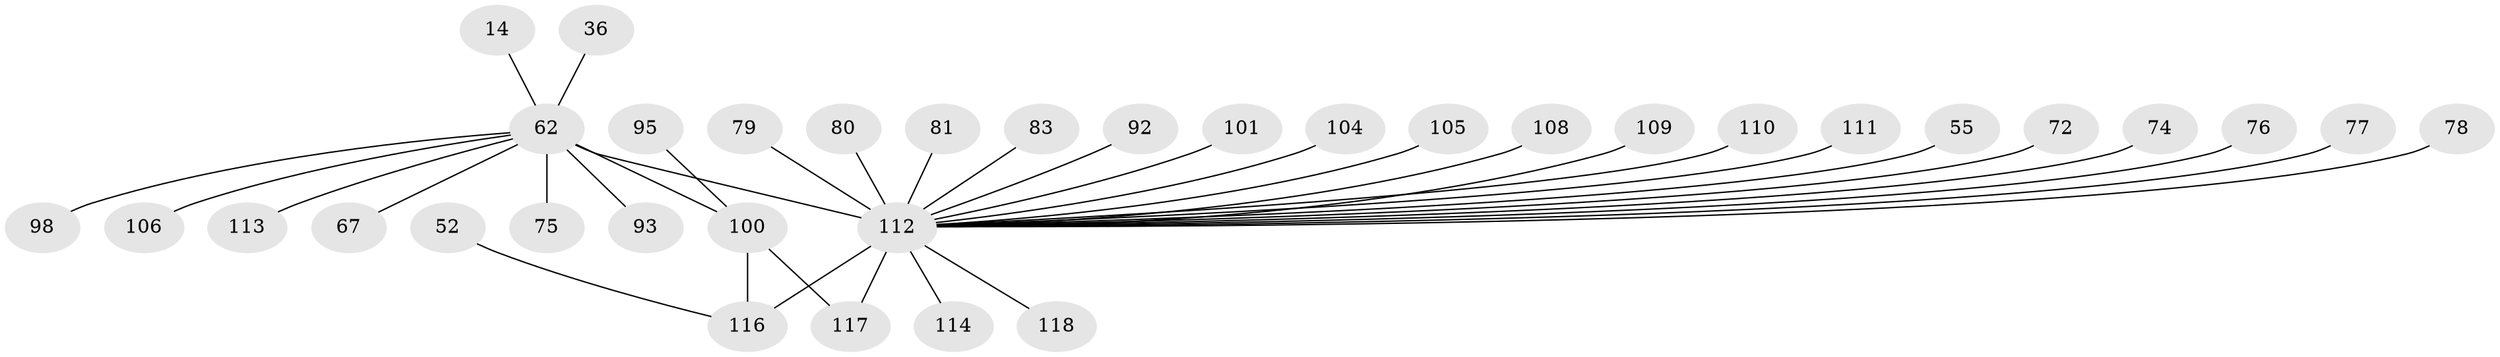 // original degree distribution, {3: 0.1271186440677966, 11: 0.01694915254237288, 28: 0.00847457627118644, 6: 0.01694915254237288, 10: 0.00847457627118644, 15: 0.00847457627118644, 2: 0.22033898305084745, 4: 0.059322033898305086, 1: 0.5, 5: 0.025423728813559324, 12: 0.00847457627118644}
// Generated by graph-tools (version 1.1) at 2025/50/03/04/25 21:50:44]
// undirected, 35 vertices, 36 edges
graph export_dot {
graph [start="1"]
  node [color=gray90,style=filled];
  14;
  36;
  52;
  55 [super="+1+15"];
  62 [super="+43+26+18+3"];
  67;
  72;
  74;
  75 [super="+64"];
  76;
  77;
  78;
  79;
  80;
  81 [super="+33"];
  83;
  92 [super="+68"];
  93;
  95 [super="+45"];
  98;
  100 [super="+48+88"];
  101 [super="+71+85+87"];
  104;
  105;
  106;
  108;
  109 [super="+107"];
  110 [super="+65"];
  111;
  112 [super="+103+54+59+69+102+28+32+35+40+50+51+57+58+60+61+63"];
  113;
  114;
  116 [super="+22+115+97"];
  117 [super="+91"];
  118;
  14 -- 62;
  36 -- 62;
  52 -- 116;
  55 -- 112 [weight=2];
  62 -- 112 [weight=15];
  62 -- 67;
  62 -- 93;
  62 -- 98;
  62 -- 106;
  62 -- 113;
  62 -- 75;
  62 -- 100 [weight=4];
  72 -- 112;
  74 -- 112;
  76 -- 112;
  77 -- 112;
  78 -- 112;
  79 -- 112;
  80 -- 112;
  81 -- 112;
  83 -- 112;
  92 -- 112 [weight=3];
  95 -- 100;
  100 -- 116 [weight=2];
  100 -- 117;
  101 -- 112;
  104 -- 112;
  105 -- 112;
  108 -- 112;
  109 -- 112;
  110 -- 112;
  111 -- 112;
  112 -- 114;
  112 -- 116 [weight=4];
  112 -- 117;
  112 -- 118 [weight=2];
}
